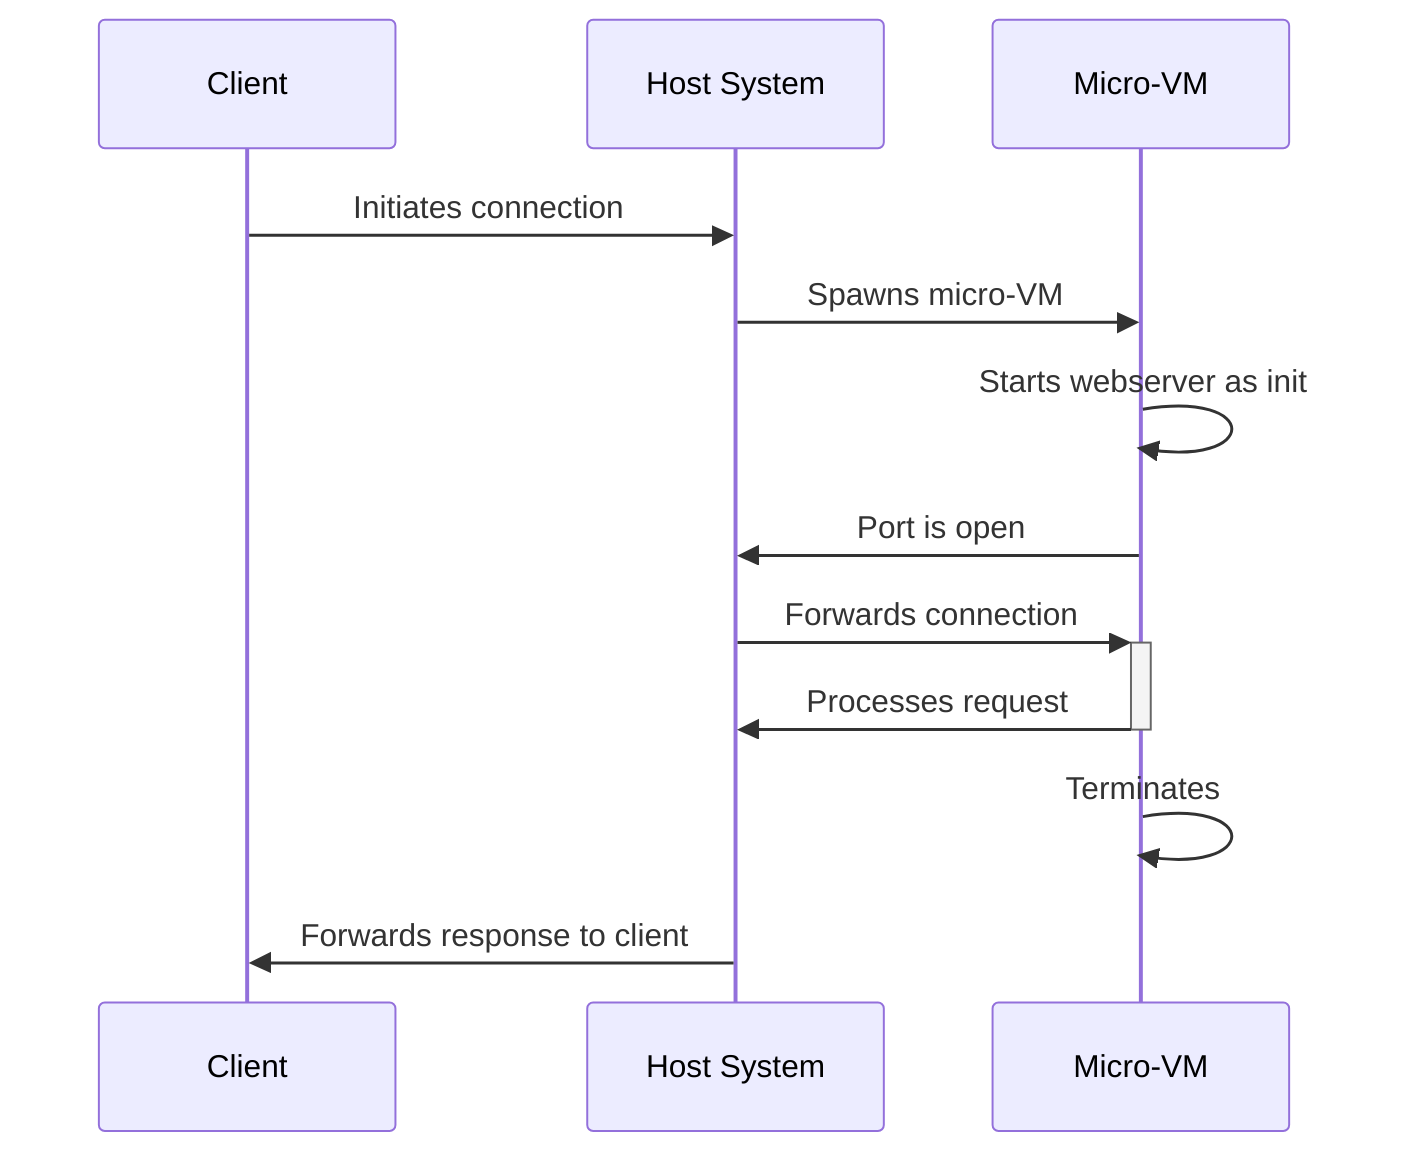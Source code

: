 sequenceDiagram
    participant C as Client
    participant H as Host System
    participant VM as Micro-VM

    C->>H: Initiates connection
    H->>VM: Spawns micro-VM
    VM->>VM: Starts webserver as init
    VM->>H: Port is open
    H->>+VM: Forwards connection
    VM->>-H: Processes request
    VM->>VM: Terminates
    H->>C: Forwards response to client